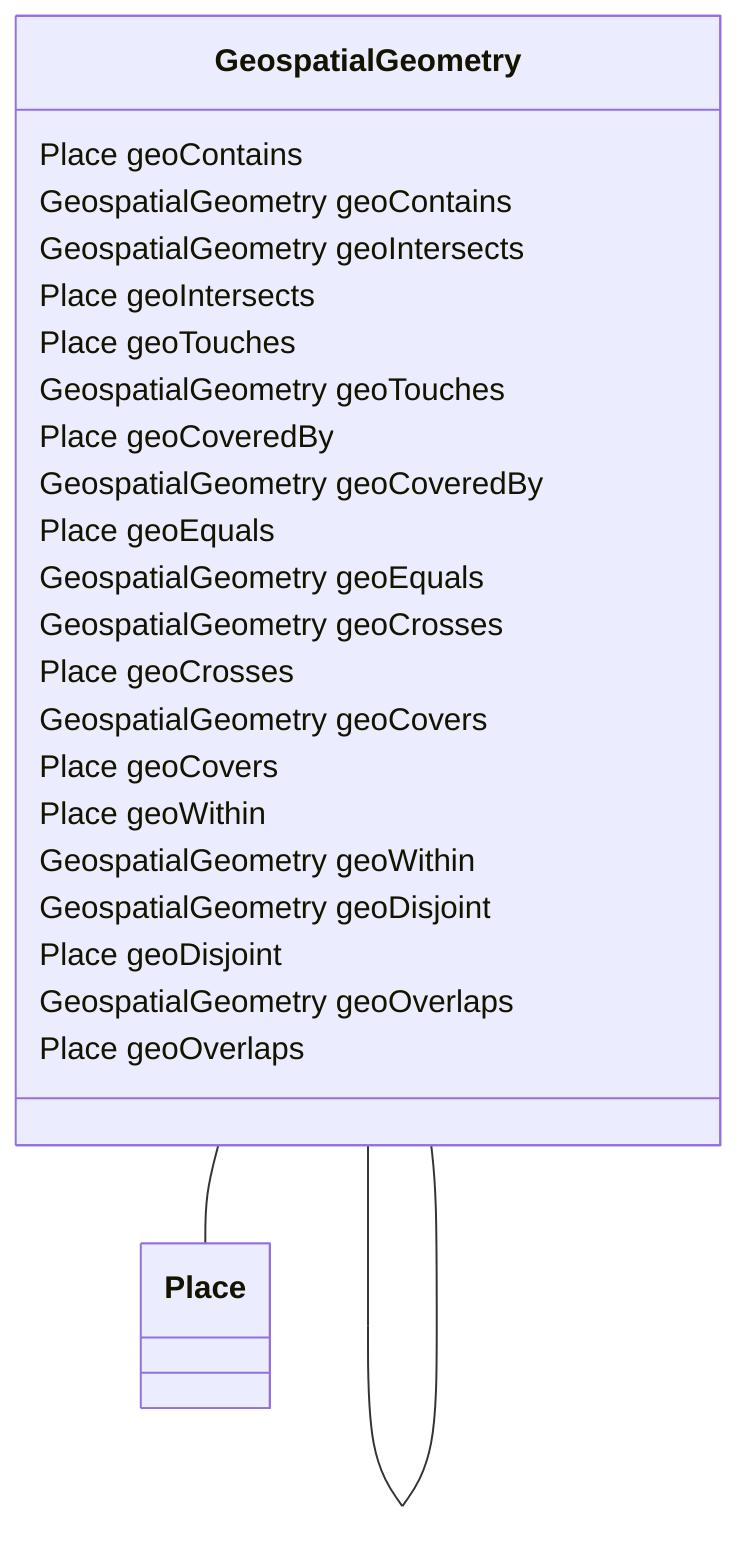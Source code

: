classDiagram
  GeospatialGeometry -- Place
  GeospatialGeometry -- GeospatialGeometry


class GeospatialGeometry {

  Place geoContains
  GeospatialGeometry geoContains
  GeospatialGeometry geoIntersects
  Place geoIntersects
  Place geoTouches
  GeospatialGeometry geoTouches
  Place geoCoveredBy
  GeospatialGeometry geoCoveredBy
  Place geoEquals
  GeospatialGeometry geoEquals
  GeospatialGeometry geoCrosses
  Place geoCrosses
  GeospatialGeometry geoCovers
  Place geoCovers
  Place geoWithin
  GeospatialGeometry geoWithin
  GeospatialGeometry geoDisjoint
  Place geoDisjoint
  GeospatialGeometry geoOverlaps
  Place geoOverlaps

 }
